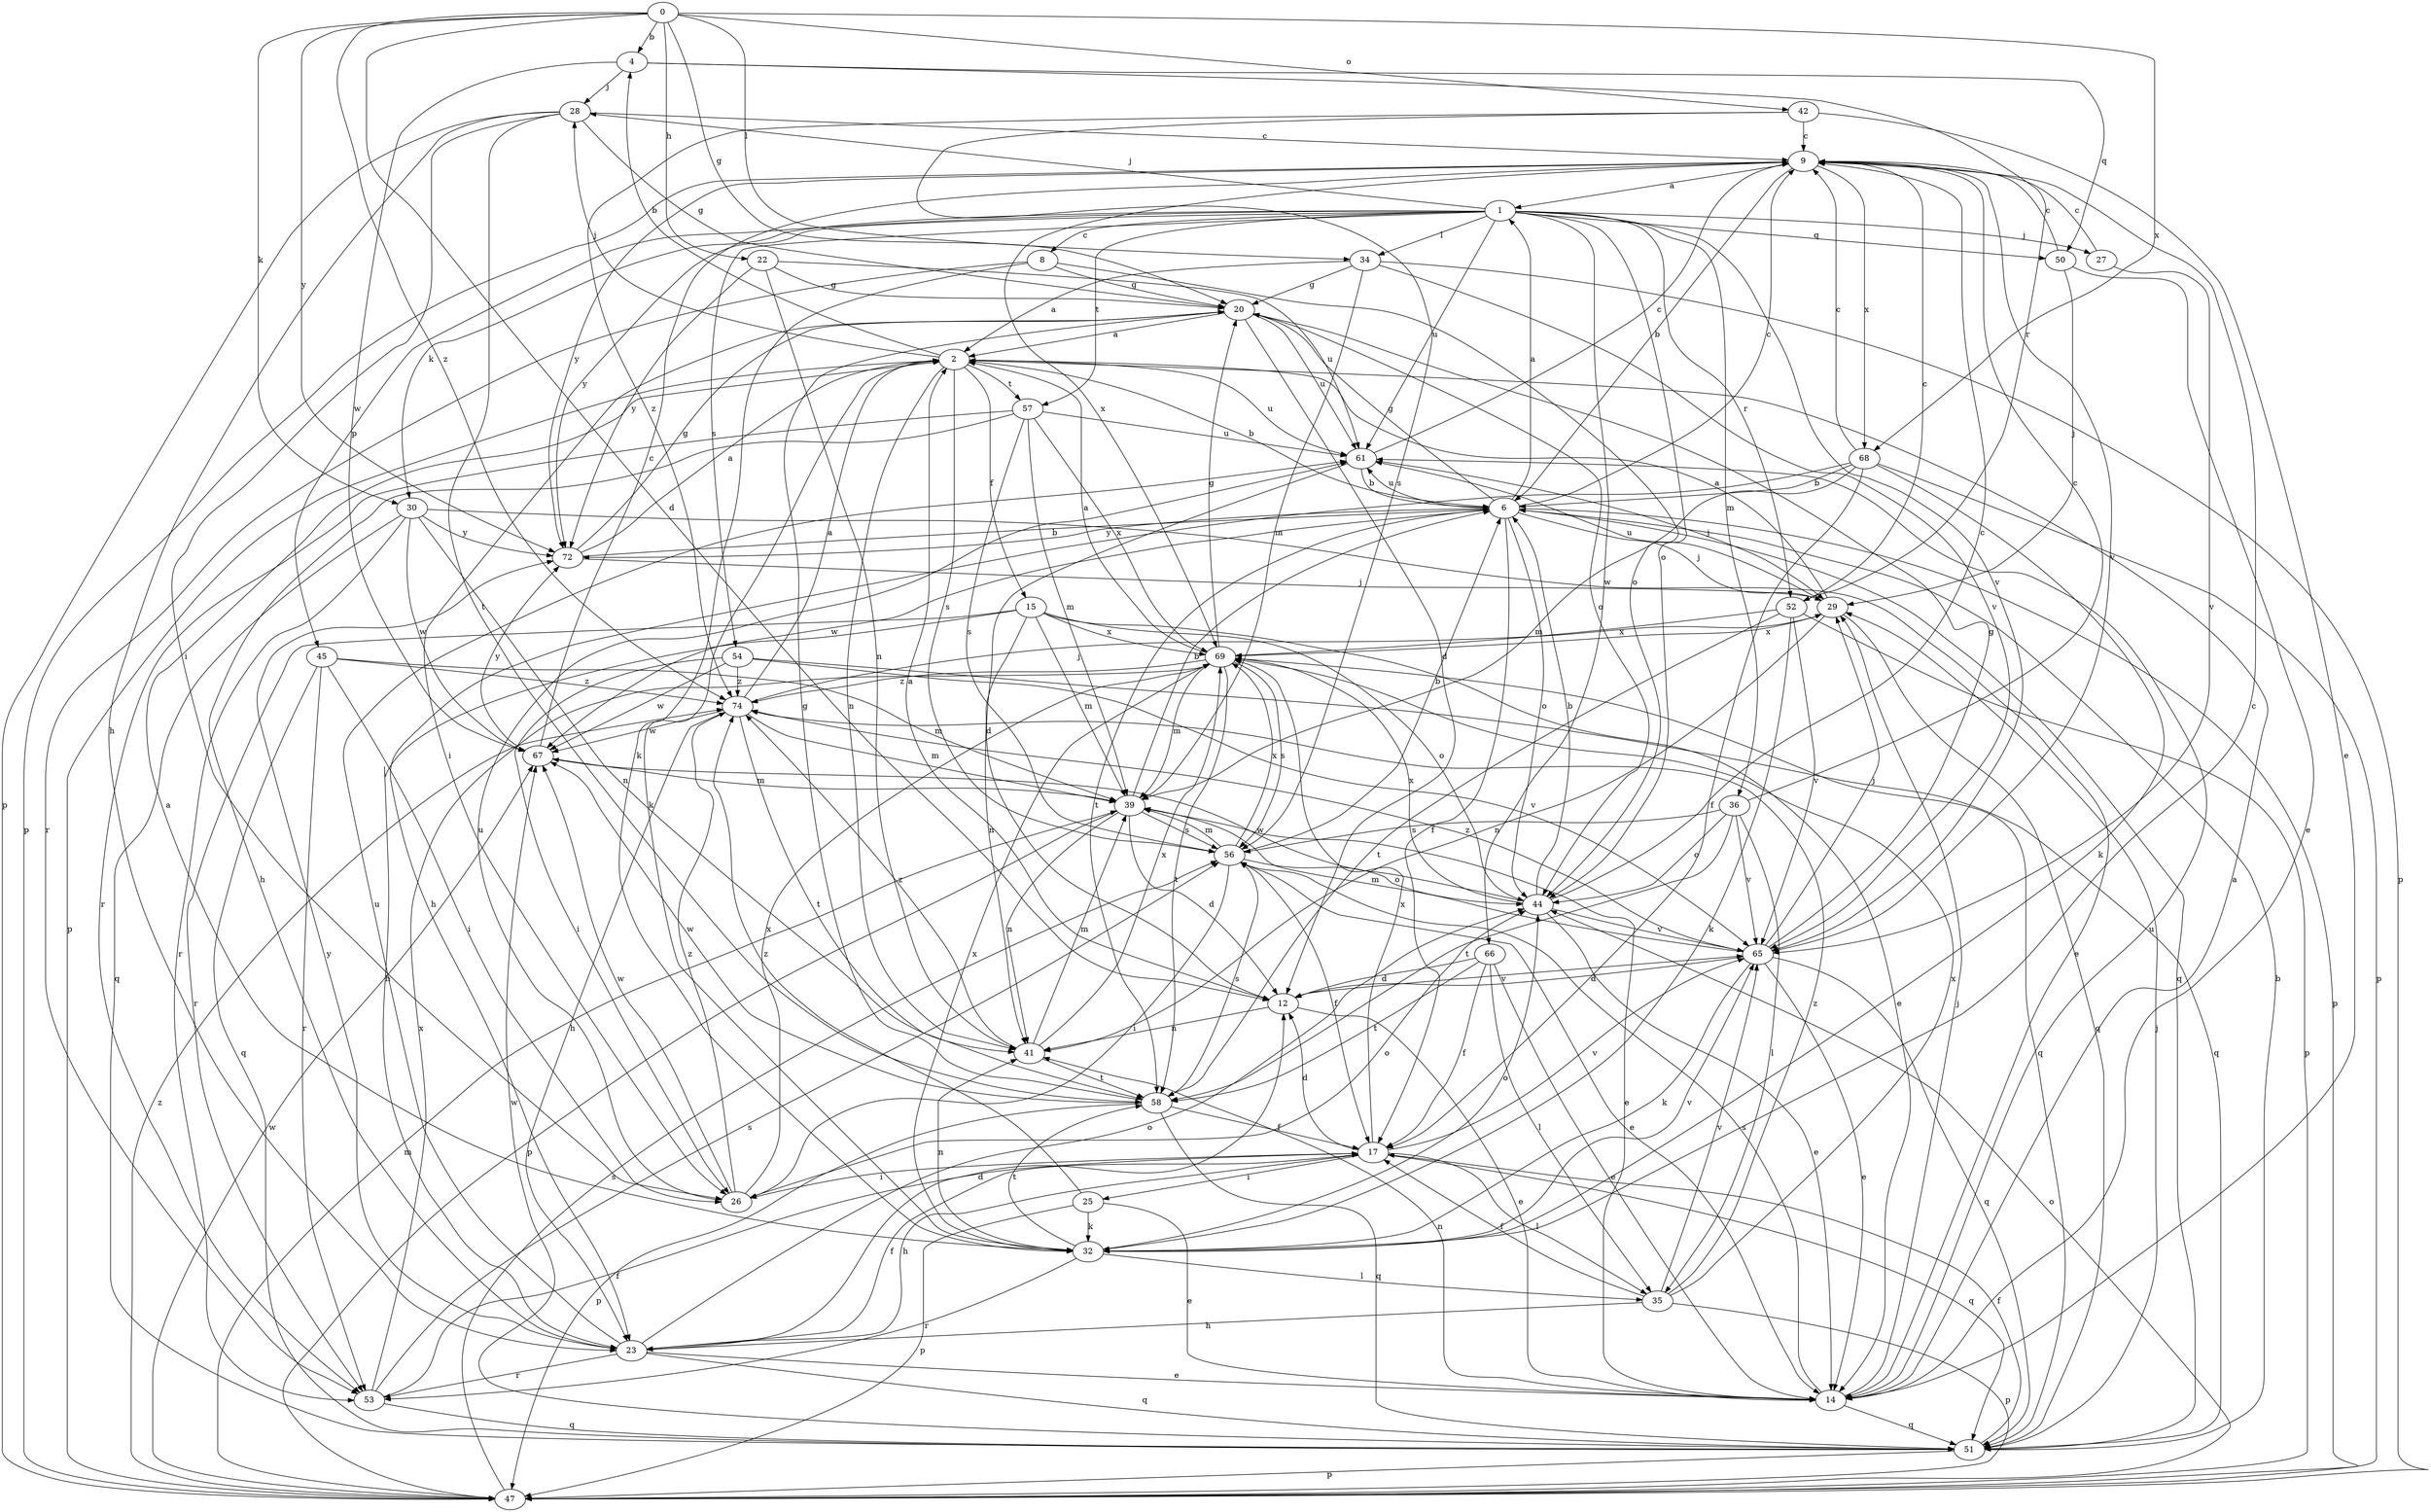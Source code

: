 strict digraph  {
0;
1;
2;
4;
6;
8;
9;
12;
14;
15;
17;
20;
22;
23;
25;
26;
27;
28;
29;
30;
32;
34;
35;
36;
39;
41;
42;
44;
45;
47;
50;
51;
52;
53;
54;
56;
57;
58;
61;
65;
66;
67;
68;
69;
72;
74;
0 -> 4  [label=b];
0 -> 12  [label=d];
0 -> 20  [label=g];
0 -> 22  [label=h];
0 -> 30  [label=k];
0 -> 34  [label=l];
0 -> 42  [label=o];
0 -> 68  [label=x];
0 -> 72  [label=y];
0 -> 74  [label=z];
1 -> 8  [label=c];
1 -> 27  [label=j];
1 -> 28  [label=j];
1 -> 30  [label=k];
1 -> 34  [label=l];
1 -> 36  [label=m];
1 -> 44  [label=o];
1 -> 45  [label=p];
1 -> 50  [label=q];
1 -> 52  [label=r];
1 -> 54  [label=s];
1 -> 57  [label=t];
1 -> 61  [label=u];
1 -> 65  [label=v];
1 -> 66  [label=w];
1 -> 72  [label=y];
2 -> 4  [label=b];
2 -> 6  [label=b];
2 -> 15  [label=f];
2 -> 28  [label=j];
2 -> 32  [label=k];
2 -> 41  [label=n];
2 -> 47  [label=p];
2 -> 56  [label=s];
2 -> 57  [label=t];
2 -> 61  [label=u];
4 -> 28  [label=j];
4 -> 50  [label=q];
4 -> 52  [label=r];
4 -> 67  [label=w];
6 -> 1  [label=a];
6 -> 9  [label=c];
6 -> 17  [label=f];
6 -> 20  [label=g];
6 -> 29  [label=j];
6 -> 44  [label=o];
6 -> 47  [label=p];
6 -> 51  [label=q];
6 -> 58  [label=t];
6 -> 61  [label=u];
6 -> 67  [label=w];
6 -> 72  [label=y];
8 -> 20  [label=g];
8 -> 32  [label=k];
8 -> 44  [label=o];
8 -> 53  [label=r];
9 -> 1  [label=a];
9 -> 6  [label=b];
9 -> 47  [label=p];
9 -> 65  [label=v];
9 -> 68  [label=x];
9 -> 69  [label=x];
9 -> 72  [label=y];
12 -> 2  [label=a];
12 -> 14  [label=e];
12 -> 41  [label=n];
12 -> 65  [label=v];
14 -> 2  [label=a];
14 -> 29  [label=j];
14 -> 41  [label=n];
14 -> 51  [label=q];
14 -> 56  [label=s];
14 -> 61  [label=u];
15 -> 14  [label=e];
15 -> 23  [label=h];
15 -> 39  [label=m];
15 -> 41  [label=n];
15 -> 44  [label=o];
15 -> 53  [label=r];
15 -> 69  [label=x];
17 -> 12  [label=d];
17 -> 23  [label=h];
17 -> 25  [label=i];
17 -> 26  [label=i];
17 -> 35  [label=l];
17 -> 51  [label=q];
17 -> 65  [label=v];
17 -> 69  [label=x];
20 -> 2  [label=a];
20 -> 12  [label=d];
20 -> 26  [label=i];
20 -> 44  [label=o];
20 -> 61  [label=u];
22 -> 20  [label=g];
22 -> 41  [label=n];
22 -> 61  [label=u];
22 -> 72  [label=y];
23 -> 12  [label=d];
23 -> 14  [label=e];
23 -> 17  [label=f];
23 -> 44  [label=o];
23 -> 51  [label=q];
23 -> 53  [label=r];
23 -> 61  [label=u];
23 -> 72  [label=y];
25 -> 14  [label=e];
25 -> 32  [label=k];
25 -> 47  [label=p];
25 -> 74  [label=z];
26 -> 44  [label=o];
26 -> 61  [label=u];
26 -> 67  [label=w];
26 -> 69  [label=x];
26 -> 74  [label=z];
27 -> 9  [label=c];
27 -> 65  [label=v];
28 -> 9  [label=c];
28 -> 20  [label=g];
28 -> 23  [label=h];
28 -> 26  [label=i];
28 -> 47  [label=p];
28 -> 58  [label=t];
29 -> 2  [label=a];
29 -> 41  [label=n];
29 -> 51  [label=q];
29 -> 61  [label=u];
29 -> 69  [label=x];
30 -> 14  [label=e];
30 -> 41  [label=n];
30 -> 51  [label=q];
30 -> 53  [label=r];
30 -> 67  [label=w];
30 -> 72  [label=y];
32 -> 2  [label=a];
32 -> 9  [label=c];
32 -> 35  [label=l];
32 -> 41  [label=n];
32 -> 44  [label=o];
32 -> 53  [label=r];
32 -> 58  [label=t];
32 -> 65  [label=v];
32 -> 69  [label=x];
34 -> 2  [label=a];
34 -> 20  [label=g];
34 -> 39  [label=m];
34 -> 47  [label=p];
34 -> 65  [label=v];
35 -> 17  [label=f];
35 -> 23  [label=h];
35 -> 47  [label=p];
35 -> 65  [label=v];
35 -> 69  [label=x];
35 -> 74  [label=z];
36 -> 9  [label=c];
36 -> 35  [label=l];
36 -> 44  [label=o];
36 -> 56  [label=s];
36 -> 58  [label=t];
36 -> 65  [label=v];
39 -> 6  [label=b];
39 -> 12  [label=d];
39 -> 14  [label=e];
39 -> 41  [label=n];
39 -> 47  [label=p];
39 -> 56  [label=s];
41 -> 39  [label=m];
41 -> 58  [label=t];
41 -> 69  [label=x];
41 -> 74  [label=z];
42 -> 9  [label=c];
42 -> 14  [label=e];
42 -> 56  [label=s];
42 -> 74  [label=z];
44 -> 6  [label=b];
44 -> 9  [label=c];
44 -> 14  [label=e];
44 -> 65  [label=v];
44 -> 67  [label=w];
44 -> 69  [label=x];
45 -> 26  [label=i];
45 -> 39  [label=m];
45 -> 51  [label=q];
45 -> 53  [label=r];
45 -> 74  [label=z];
47 -> 39  [label=m];
47 -> 44  [label=o];
47 -> 56  [label=s];
47 -> 67  [label=w];
47 -> 74  [label=z];
50 -> 9  [label=c];
50 -> 14  [label=e];
50 -> 29  [label=j];
51 -> 6  [label=b];
51 -> 17  [label=f];
51 -> 29  [label=j];
51 -> 47  [label=p];
51 -> 67  [label=w];
52 -> 9  [label=c];
52 -> 32  [label=k];
52 -> 47  [label=p];
52 -> 58  [label=t];
52 -> 65  [label=v];
52 -> 69  [label=x];
53 -> 17  [label=f];
53 -> 51  [label=q];
53 -> 56  [label=s];
53 -> 69  [label=x];
54 -> 26  [label=i];
54 -> 51  [label=q];
54 -> 65  [label=v];
54 -> 67  [label=w];
54 -> 74  [label=z];
56 -> 6  [label=b];
56 -> 14  [label=e];
56 -> 17  [label=f];
56 -> 26  [label=i];
56 -> 39  [label=m];
56 -> 44  [label=o];
56 -> 69  [label=x];
57 -> 23  [label=h];
57 -> 39  [label=m];
57 -> 53  [label=r];
57 -> 56  [label=s];
57 -> 61  [label=u];
57 -> 69  [label=x];
58 -> 17  [label=f];
58 -> 20  [label=g];
58 -> 47  [label=p];
58 -> 51  [label=q];
58 -> 56  [label=s];
58 -> 67  [label=w];
61 -> 6  [label=b];
61 -> 9  [label=c];
61 -> 12  [label=d];
61 -> 29  [label=j];
65 -> 12  [label=d];
65 -> 14  [label=e];
65 -> 20  [label=g];
65 -> 29  [label=j];
65 -> 32  [label=k];
65 -> 39  [label=m];
65 -> 51  [label=q];
65 -> 74  [label=z];
66 -> 12  [label=d];
66 -> 14  [label=e];
66 -> 17  [label=f];
66 -> 35  [label=l];
66 -> 58  [label=t];
67 -> 9  [label=c];
67 -> 39  [label=m];
67 -> 72  [label=y];
68 -> 6  [label=b];
68 -> 9  [label=c];
68 -> 17  [label=f];
68 -> 23  [label=h];
68 -> 32  [label=k];
68 -> 39  [label=m];
68 -> 47  [label=p];
69 -> 2  [label=a];
69 -> 20  [label=g];
69 -> 39  [label=m];
69 -> 51  [label=q];
69 -> 56  [label=s];
69 -> 58  [label=t];
69 -> 74  [label=z];
72 -> 2  [label=a];
72 -> 6  [label=b];
72 -> 20  [label=g];
72 -> 29  [label=j];
74 -> 2  [label=a];
74 -> 23  [label=h];
74 -> 29  [label=j];
74 -> 39  [label=m];
74 -> 58  [label=t];
74 -> 67  [label=w];
}

